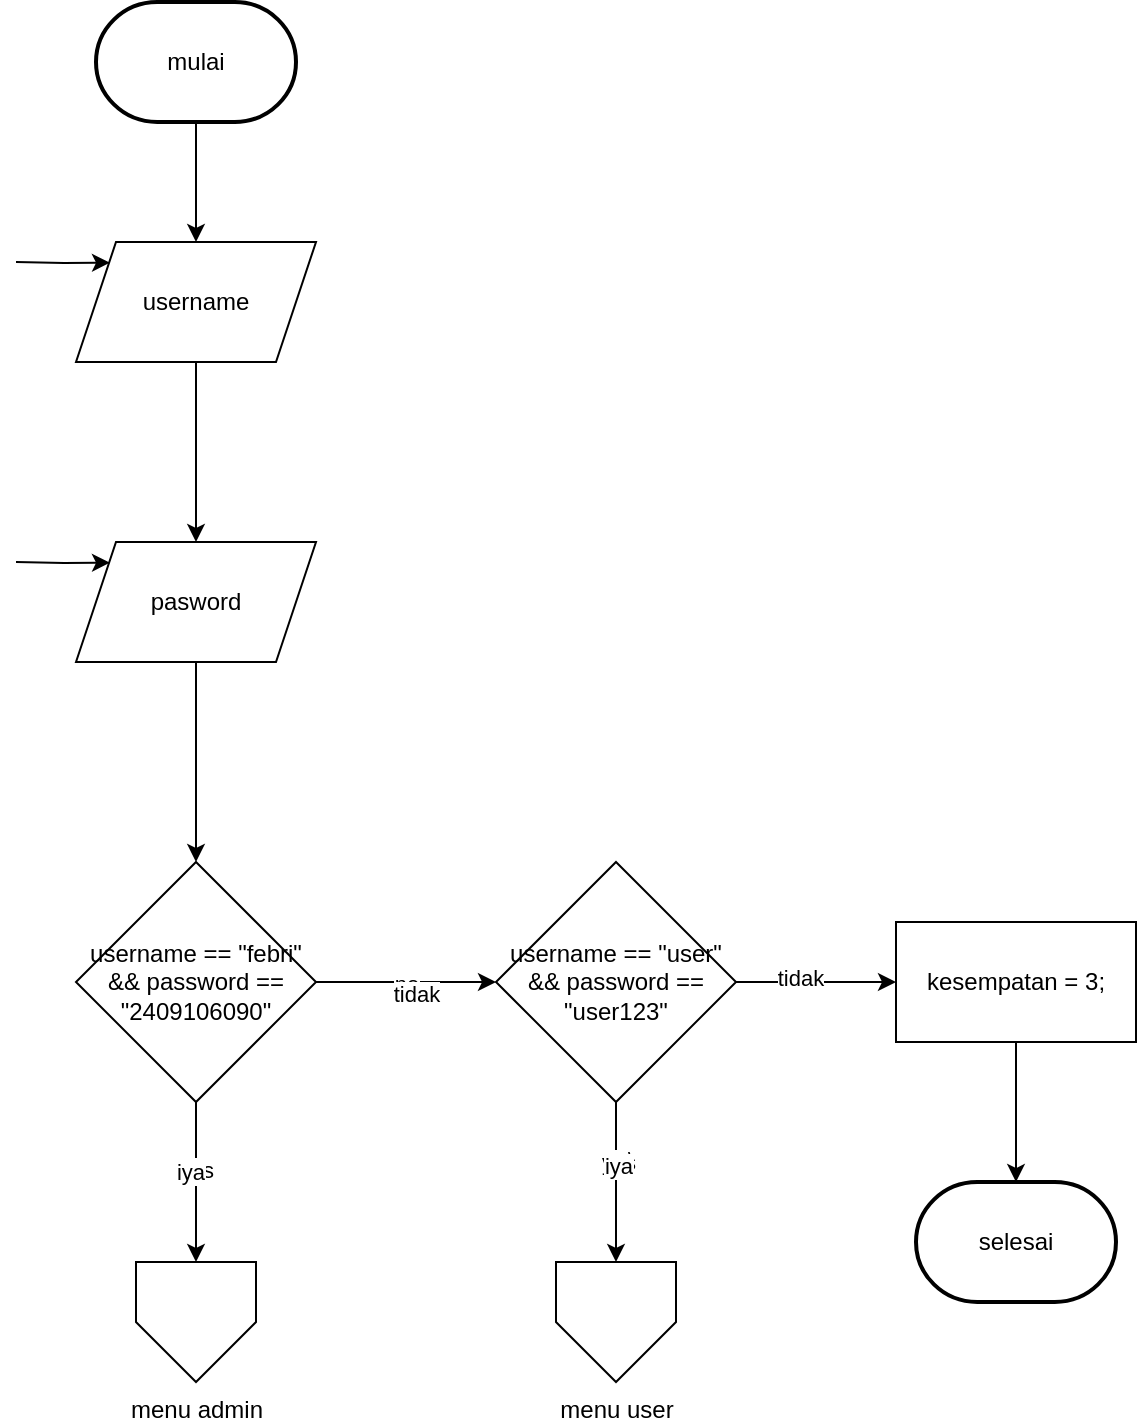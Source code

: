 <mxfile version="26.1.1" pages="3">
  <diagram name="menu" id="ZyBIyQdswJQ9UE6iSOdF">
    <mxGraphModel dx="1222" dy="678" grid="1" gridSize="10" guides="1" tooltips="1" connect="1" arrows="1" fold="1" page="1" pageScale="1" pageWidth="2000" pageHeight="2000" math="0" shadow="0">
      <root>
        <mxCell id="0" />
        <mxCell id="1" parent="0" />
        <mxCell id="XM0atkz2h3PpJyydnJVA-1" style="edgeStyle=orthogonalEdgeStyle;rounded=0;orthogonalLoop=1;jettySize=auto;html=1;exitX=0.5;exitY=1;exitDx=0;exitDy=0;exitPerimeter=0;entryX=0.5;entryY=0;entryDx=0;entryDy=0;" edge="1" parent="1" source="XM0atkz2h3PpJyydnJVA-2" target="XM0atkz2h3PpJyydnJVA-4">
          <mxGeometry relative="1" as="geometry" />
        </mxCell>
        <mxCell id="XM0atkz2h3PpJyydnJVA-2" value="mulai" style="strokeWidth=2;html=1;shape=mxgraph.flowchart.terminator;whiteSpace=wrap;" vertex="1" parent="1">
          <mxGeometry x="570" y="160" width="100" height="60" as="geometry" />
        </mxCell>
        <mxCell id="XM0atkz2h3PpJyydnJVA-3" style="edgeStyle=orthogonalEdgeStyle;rounded=0;orthogonalLoop=1;jettySize=auto;html=1;exitX=0.5;exitY=1;exitDx=0;exitDy=0;entryX=0.5;entryY=0;entryDx=0;entryDy=0;" edge="1" parent="1" source="XM0atkz2h3PpJyydnJVA-4" target="XM0atkz2h3PpJyydnJVA-6">
          <mxGeometry relative="1" as="geometry" />
        </mxCell>
        <mxCell id="XM0atkz2h3PpJyydnJVA-4" value="&lt;div&gt;username&lt;/div&gt;" style="shape=parallelogram;perimeter=parallelogramPerimeter;whiteSpace=wrap;html=1;fixedSize=1;" vertex="1" parent="1">
          <mxGeometry x="560" y="280" width="120" height="60" as="geometry" />
        </mxCell>
        <mxCell id="XM0atkz2h3PpJyydnJVA-5" style="edgeStyle=orthogonalEdgeStyle;rounded=0;orthogonalLoop=1;jettySize=auto;html=1;exitX=0.5;exitY=1;exitDx=0;exitDy=0;entryX=0.5;entryY=0;entryDx=0;entryDy=0;" edge="1" parent="1" source="XM0atkz2h3PpJyydnJVA-6" target="XM0atkz2h3PpJyydnJVA-13">
          <mxGeometry relative="1" as="geometry" />
        </mxCell>
        <mxCell id="XM0atkz2h3PpJyydnJVA-6" value="pasword" style="shape=parallelogram;perimeter=parallelogramPerimeter;whiteSpace=wrap;html=1;fixedSize=1;" vertex="1" parent="1">
          <mxGeometry x="560" y="430" width="120" height="60" as="geometry" />
        </mxCell>
        <mxCell id="XM0atkz2h3PpJyydnJVA-7" style="edgeStyle=orthogonalEdgeStyle;rounded=0;orthogonalLoop=1;jettySize=auto;html=1;exitX=0.5;exitY=1;exitDx=0;exitDy=0;entryX=0.5;entryY=0;entryDx=0;entryDy=0;" edge="1" parent="1" source="XM0atkz2h3PpJyydnJVA-13" target="XM0atkz2h3PpJyydnJVA-14">
          <mxGeometry relative="1" as="geometry" />
        </mxCell>
        <mxCell id="XM0atkz2h3PpJyydnJVA-8" value="yes" style="edgeLabel;html=1;align=center;verticalAlign=middle;resizable=0;points=[];" vertex="1" connectable="0" parent="XM0atkz2h3PpJyydnJVA-7">
          <mxGeometry x="-0.157" relative="1" as="geometry">
            <mxPoint as="offset" />
          </mxGeometry>
        </mxCell>
        <mxCell id="XM0atkz2h3PpJyydnJVA-9" value="iya" style="edgeLabel;html=1;align=center;verticalAlign=middle;resizable=0;points=[];" vertex="1" connectable="0" parent="XM0atkz2h3PpJyydnJVA-7">
          <mxGeometry x="-0.125" y="-3" relative="1" as="geometry">
            <mxPoint as="offset" />
          </mxGeometry>
        </mxCell>
        <mxCell id="XM0atkz2h3PpJyydnJVA-10" style="edgeStyle=orthogonalEdgeStyle;rounded=0;orthogonalLoop=1;jettySize=auto;html=1;exitX=1;exitY=0.5;exitDx=0;exitDy=0;entryX=0;entryY=0.5;entryDx=0;entryDy=0;" edge="1" parent="1" source="XM0atkz2h3PpJyydnJVA-13" target="XM0atkz2h3PpJyydnJVA-22">
          <mxGeometry relative="1" as="geometry" />
        </mxCell>
        <mxCell id="XM0atkz2h3PpJyydnJVA-11" value="&lt;div&gt;no&lt;/div&gt;" style="edgeLabel;html=1;align=center;verticalAlign=middle;resizable=0;points=[];" vertex="1" connectable="0" parent="XM0atkz2h3PpJyydnJVA-10">
          <mxGeometry x="-0.009" y="-1" relative="1" as="geometry">
            <mxPoint as="offset" />
          </mxGeometry>
        </mxCell>
        <mxCell id="XM0atkz2h3PpJyydnJVA-12" value="tidak" style="edgeLabel;html=1;align=center;verticalAlign=middle;resizable=0;points=[];" vertex="1" connectable="0" parent="XM0atkz2h3PpJyydnJVA-10">
          <mxGeometry x="0.111" y="-6" relative="1" as="geometry">
            <mxPoint as="offset" />
          </mxGeometry>
        </mxCell>
        <mxCell id="XM0atkz2h3PpJyydnJVA-13" value="username == &quot;febri&quot; &amp;amp;&amp;amp; password == &quot;2409106090&quot;" style="rhombus;whiteSpace=wrap;html=1;" vertex="1" parent="1">
          <mxGeometry x="560" y="590" width="120" height="120" as="geometry" />
        </mxCell>
        <mxCell id="XM0atkz2h3PpJyydnJVA-14" value="menu admin" style="verticalLabelPosition=bottom;verticalAlign=top;html=1;shape=offPageConnector;rounded=0;size=0.5;" vertex="1" parent="1">
          <mxGeometry x="590" y="790" width="60" height="60" as="geometry" />
        </mxCell>
        <mxCell id="XM0atkz2h3PpJyydnJVA-15" style="edgeStyle=orthogonalEdgeStyle;rounded=0;orthogonalLoop=1;jettySize=auto;html=1;exitX=1;exitY=0.5;exitDx=0;exitDy=0;entryX=0;entryY=0.5;entryDx=0;entryDy=0;" edge="1" parent="1" source="XM0atkz2h3PpJyydnJVA-22" target="XM0atkz2h3PpJyydnJVA-24">
          <mxGeometry relative="1" as="geometry" />
        </mxCell>
        <mxCell id="XM0atkz2h3PpJyydnJVA-16" value="no" style="edgeLabel;html=1;align=center;verticalAlign=middle;resizable=0;points=[];" vertex="1" connectable="0" parent="XM0atkz2h3PpJyydnJVA-15">
          <mxGeometry x="-0.204" y="1" relative="1" as="geometry">
            <mxPoint as="offset" />
          </mxGeometry>
        </mxCell>
        <mxCell id="XM0atkz2h3PpJyydnJVA-17" value="tidak" style="edgeLabel;html=1;align=center;verticalAlign=middle;resizable=0;points=[];" vertex="1" connectable="0" parent="XM0atkz2h3PpJyydnJVA-15">
          <mxGeometry x="-0.2" y="2" relative="1" as="geometry">
            <mxPoint as="offset" />
          </mxGeometry>
        </mxCell>
        <mxCell id="XM0atkz2h3PpJyydnJVA-18" style="edgeStyle=orthogonalEdgeStyle;rounded=0;orthogonalLoop=1;jettySize=auto;html=1;exitX=0.5;exitY=1;exitDx=0;exitDy=0;entryX=0.5;entryY=0;entryDx=0;entryDy=0;" edge="1" parent="1" source="XM0atkz2h3PpJyydnJVA-22" target="XM0atkz2h3PpJyydnJVA-23">
          <mxGeometry relative="1" as="geometry" />
        </mxCell>
        <mxCell id="XM0atkz2h3PpJyydnJVA-19" value="yes" style="edgeLabel;html=1;align=center;verticalAlign=middle;resizable=0;points=[];" vertex="1" connectable="0" parent="XM0atkz2h3PpJyydnJVA-18">
          <mxGeometry x="-0.26" y="1" relative="1" as="geometry">
            <mxPoint as="offset" />
          </mxGeometry>
        </mxCell>
        <mxCell id="XM0atkz2h3PpJyydnJVA-20" value="\" style="edgeLabel;html=1;align=center;verticalAlign=middle;resizable=0;points=[];" vertex="1" connectable="0" parent="XM0atkz2h3PpJyydnJVA-18">
          <mxGeometry x="-0.275" y="7" relative="1" as="geometry">
            <mxPoint as="offset" />
          </mxGeometry>
        </mxCell>
        <mxCell id="XM0atkz2h3PpJyydnJVA-21" value="iya" style="edgeLabel;html=1;align=center;verticalAlign=middle;resizable=0;points=[];" vertex="1" connectable="0" parent="XM0atkz2h3PpJyydnJVA-18">
          <mxGeometry x="-0.2" y="1" relative="1" as="geometry">
            <mxPoint as="offset" />
          </mxGeometry>
        </mxCell>
        <mxCell id="XM0atkz2h3PpJyydnJVA-22" value="username == &quot;user&quot; &amp;amp;&amp;amp; password == &quot;user123&quot;" style="rhombus;whiteSpace=wrap;html=1;" vertex="1" parent="1">
          <mxGeometry x="770" y="590" width="120" height="120" as="geometry" />
        </mxCell>
        <mxCell id="XM0atkz2h3PpJyydnJVA-23" value="&lt;div&gt;menu user&lt;/div&gt;" style="verticalLabelPosition=bottom;verticalAlign=top;html=1;shape=offPageConnector;rounded=0;size=0.5;" vertex="1" parent="1">
          <mxGeometry x="800" y="790" width="60" height="60" as="geometry" />
        </mxCell>
        <mxCell id="XM0atkz2h3PpJyydnJVA-24" value="kesempatan = 3;" style="rounded=0;whiteSpace=wrap;html=1;" vertex="1" parent="1">
          <mxGeometry x="970" y="620" width="120" height="60" as="geometry" />
        </mxCell>
        <mxCell id="XM0atkz2h3PpJyydnJVA-25" value="selesai" style="strokeWidth=2;html=1;shape=mxgraph.flowchart.terminator;whiteSpace=wrap;" vertex="1" parent="1">
          <mxGeometry x="980" y="750" width="100" height="60" as="geometry" />
        </mxCell>
        <mxCell id="XM0atkz2h3PpJyydnJVA-26" style="edgeStyle=orthogonalEdgeStyle;rounded=0;orthogonalLoop=1;jettySize=auto;html=1;exitX=0.5;exitY=1;exitDx=0;exitDy=0;entryX=0.5;entryY=0;entryDx=0;entryDy=0;entryPerimeter=0;" edge="1" parent="1" source="XM0atkz2h3PpJyydnJVA-24" target="XM0atkz2h3PpJyydnJVA-25">
          <mxGeometry relative="1" as="geometry" />
        </mxCell>
        <mxCell id="XM0atkz2h3PpJyydnJVA-27" style="edgeStyle=orthogonalEdgeStyle;rounded=0;orthogonalLoop=1;jettySize=auto;html=1;exitX=1;exitY=1;exitDx=0;exitDy=0;" edge="1" parent="1">
          <mxGeometry relative="1" as="geometry">
            <mxPoint x="577" y="290.333" as="targetPoint" />
            <mxPoint x="530" y="290" as="sourcePoint" />
          </mxGeometry>
        </mxCell>
        <mxCell id="XM0atkz2h3PpJyydnJVA-28" style="edgeStyle=orthogonalEdgeStyle;rounded=0;orthogonalLoop=1;jettySize=auto;html=1;exitX=1;exitY=1;exitDx=0;exitDy=0;" edge="1" parent="1">
          <mxGeometry relative="1" as="geometry">
            <mxPoint x="577" y="440.333" as="targetPoint" />
            <mxPoint x="530" y="440" as="sourcePoint" />
          </mxGeometry>
        </mxCell>
      </root>
    </mxGraphModel>
  </diagram>
  <diagram name="menu admin" id="njuYpuYyb_S5RN0LRJPW">
    <mxGraphModel dx="1162" dy="585" grid="1" gridSize="10" guides="1" tooltips="1" connect="1" arrows="1" fold="1" page="1" pageScale="1" pageWidth="2000" pageHeight="2000" math="0" shadow="0">
      <root>
        <mxCell id="0" />
        <mxCell id="1" parent="0" />
        <mxCell id="jSvemdFxpWDOIP65cunC-1" style="edgeStyle=orthogonalEdgeStyle;rounded=0;orthogonalLoop=1;jettySize=auto;html=1;exitX=0.5;exitY=1;exitDx=0;exitDy=0;exitPerimeter=0;" edge="1" parent="1" source="1uF3l6yk4YEhTciIBFw0-1" target="1uF3l6yk4YEhTciIBFw0-2">
          <mxGeometry relative="1" as="geometry" />
        </mxCell>
        <mxCell id="1uF3l6yk4YEhTciIBFw0-1" value="mulai" style="strokeWidth=2;html=1;shape=mxgraph.flowchart.terminator;whiteSpace=wrap;" parent="1" vertex="1">
          <mxGeometry x="530" y="100" width="100" height="60" as="geometry" />
        </mxCell>
        <mxCell id="j_n6L-VyX9B6gS_xzooL-14" style="edgeStyle=orthogonalEdgeStyle;rounded=0;orthogonalLoop=1;jettySize=auto;html=1;exitX=0.5;exitY=1;exitDx=0;exitDy=0;" parent="1" source="1uF3l6yk4YEhTciIBFw0-2" target="1uF3l6yk4YEhTciIBFw0-5" edge="1">
          <mxGeometry relative="1" as="geometry" />
        </mxCell>
        <mxCell id="1uF3l6yk4YEhTciIBFw0-2" value="&lt;div&gt;&amp;nbsp;Menu Admin&amp;nbsp;&lt;/div&gt;&lt;div&gt;1. Tambah Robux&lt;/div&gt;&lt;div&gt;2. Tampilkan Robux&lt;/div&gt;&lt;div&gt;3. Edit Robux&lt;/div&gt;&lt;div&gt;4. Hapus Robux&lt;/div&gt;&lt;div&gt;5. Logout&lt;/div&gt;&lt;div&gt;6. Keluar dari Program&lt;/div&gt;" style="shape=parallelogram;perimeter=parallelogramPerimeter;whiteSpace=wrap;html=1;fixedSize=1;" parent="1" vertex="1">
          <mxGeometry x="500" y="240" width="160" height="100" as="geometry" />
        </mxCell>
        <mxCell id="j_n6L-VyX9B6gS_xzooL-16" style="edgeStyle=orthogonalEdgeStyle;rounded=0;orthogonalLoop=1;jettySize=auto;html=1;exitX=1;exitY=0.5;exitDx=0;exitDy=0;entryX=0;entryY=0.5;entryDx=0;entryDy=0;" parent="1" source="1uF3l6yk4YEhTciIBFw0-4" target="1uF3l6yk4YEhTciIBFw0-6" edge="1">
          <mxGeometry relative="1" as="geometry" />
        </mxCell>
        <mxCell id="1uF3l6yk4YEhTciIBFw0-4" value="masukkan item&lt;br&gt;robux" style="shape=parallelogram;perimeter=parallelogramPerimeter;whiteSpace=wrap;html=1;fixedSize=1;" parent="1" vertex="1">
          <mxGeometry x="710" y="420" width="120" height="60" as="geometry" />
        </mxCell>
        <mxCell id="j_n6L-VyX9B6gS_xzooL-13" style="edgeStyle=orthogonalEdgeStyle;rounded=0;orthogonalLoop=1;jettySize=auto;html=1;exitX=0.5;exitY=1;exitDx=0;exitDy=0;entryX=0.5;entryY=0;entryDx=0;entryDy=0;" parent="1" source="1uF3l6yk4YEhTciIBFw0-5" target="1uF3l6yk4YEhTciIBFw0-8" edge="1">
          <mxGeometry relative="1" as="geometry" />
        </mxCell>
        <mxCell id="vEPqdSj50WjY-LM4iuJB-2" value="tidak" style="edgeLabel;html=1;align=center;verticalAlign=middle;resizable=0;points=[];" vertex="1" connectable="0" parent="j_n6L-VyX9B6gS_xzooL-13">
          <mxGeometry x="-0.129" y="1" relative="1" as="geometry">
            <mxPoint as="offset" />
          </mxGeometry>
        </mxCell>
        <mxCell id="j_n6L-VyX9B6gS_xzooL-15" style="edgeStyle=orthogonalEdgeStyle;rounded=0;orthogonalLoop=1;jettySize=auto;html=1;exitX=1;exitY=0.5;exitDx=0;exitDy=0;" parent="1" source="1uF3l6yk4YEhTciIBFw0-5" target="1uF3l6yk4YEhTciIBFw0-4" edge="1">
          <mxGeometry relative="1" as="geometry" />
        </mxCell>
        <mxCell id="vEPqdSj50WjY-LM4iuJB-1" value="iya" style="edgeLabel;html=1;align=center;verticalAlign=middle;resizable=0;points=[];" vertex="1" connectable="0" parent="j_n6L-VyX9B6gS_xzooL-15">
          <mxGeometry x="-0.21" y="2" relative="1" as="geometry">
            <mxPoint as="offset" />
          </mxGeometry>
        </mxCell>
        <mxCell id="1uF3l6yk4YEhTciIBFw0-5" value="1" style="rhombus;whiteSpace=wrap;html=1;" parent="1" vertex="1">
          <mxGeometry x="540" y="410" width="80" height="80" as="geometry" />
        </mxCell>
        <mxCell id="j_n6L-VyX9B6gS_xzooL-17" style="edgeStyle=orthogonalEdgeStyle;rounded=0;orthogonalLoop=1;jettySize=auto;html=1;exitX=1;exitY=0.5;exitDx=0;exitDy=0;entryX=0;entryY=0.5;entryDx=0;entryDy=0;" parent="1" source="1uF3l6yk4YEhTciIBFw0-6" target="1uF3l6yk4YEhTciIBFw0-7" edge="1">
          <mxGeometry relative="1" as="geometry" />
        </mxCell>
        <mxCell id="1uF3l6yk4YEhTciIBFw0-6" value="masukkan harga" style="shape=parallelogram;perimeter=parallelogramPerimeter;whiteSpace=wrap;html=1;fixedSize=1;" parent="1" vertex="1">
          <mxGeometry x="900" y="420" width="120" height="60" as="geometry" />
        </mxCell>
        <mxCell id="1uF3l6yk4YEhTciIBFw0-12" style="edgeStyle=orthogonalEdgeStyle;rounded=0;orthogonalLoop=1;jettySize=auto;html=1;exitX=1;exitY=1;exitDx=0;exitDy=0;" parent="1" source="1uF3l6yk4YEhTciIBFw0-7" edge="1">
          <mxGeometry relative="1" as="geometry">
            <mxPoint x="1250" y="471.286" as="targetPoint" />
          </mxGeometry>
        </mxCell>
        <mxCell id="1uF3l6yk4YEhTciIBFw0-7" value="Item robux berhasil ditambahkan!" style="shape=parallelogram;perimeter=parallelogramPerimeter;whiteSpace=wrap;html=1;fixedSize=1;" parent="1" vertex="1">
          <mxGeometry x="1100" y="420" width="120" height="60" as="geometry" />
        </mxCell>
        <mxCell id="j_n6L-VyX9B6gS_xzooL-21" style="edgeStyle=orthogonalEdgeStyle;rounded=0;orthogonalLoop=1;jettySize=auto;html=1;exitX=1;exitY=0.5;exitDx=0;exitDy=0;entryX=0;entryY=0.5;entryDx=0;entryDy=0;" parent="1" source="1uF3l6yk4YEhTciIBFw0-8" target="1uF3l6yk4YEhTciIBFw0-9" edge="1">
          <mxGeometry relative="1" as="geometry" />
        </mxCell>
        <mxCell id="vEPqdSj50WjY-LM4iuJB-3" value="iya" style="edgeLabel;html=1;align=center;verticalAlign=middle;resizable=0;points=[];" vertex="1" connectable="0" parent="j_n6L-VyX9B6gS_xzooL-21">
          <mxGeometry x="-0.292" y="1" relative="1" as="geometry">
            <mxPoint as="offset" />
          </mxGeometry>
        </mxCell>
        <mxCell id="PL7O7n69kIrVxol_XLNx-8" style="edgeStyle=orthogonalEdgeStyle;rounded=0;orthogonalLoop=1;jettySize=auto;html=1;exitX=0.5;exitY=1;exitDx=0;exitDy=0;entryX=0.5;entryY=0;entryDx=0;entryDy=0;" edge="1" parent="1" source="1uF3l6yk4YEhTciIBFw0-8" target="PL7O7n69kIrVxol_XLNx-1">
          <mxGeometry relative="1" as="geometry" />
        </mxCell>
        <mxCell id="1uF3l6yk4YEhTciIBFw0-8" value="2" style="rhombus;whiteSpace=wrap;html=1;" parent="1" vertex="1">
          <mxGeometry x="540" y="560" width="80" height="80" as="geometry" />
        </mxCell>
        <mxCell id="1uF3l6yk4YEhTciIBFw0-15" style="edgeStyle=orthogonalEdgeStyle;rounded=0;orthogonalLoop=1;jettySize=auto;html=1;exitX=1;exitY=1;exitDx=0;exitDy=0;" parent="1" source="1uF3l6yk4YEhTciIBFw0-9" edge="1">
          <mxGeometry relative="1" as="geometry">
            <mxPoint x="850" y="621.571" as="targetPoint" />
          </mxGeometry>
        </mxCell>
        <mxCell id="j_n6L-VyX9B6gS_xzooL-22" style="edgeStyle=orthogonalEdgeStyle;rounded=0;orthogonalLoop=1;jettySize=auto;html=1;exitX=1;exitY=0.5;exitDx=0;exitDy=0;" parent="1" source="1uF3l6yk4YEhTciIBFw0-9" edge="1">
          <mxGeometry relative="1" as="geometry">
            <mxPoint x="1340" y="450" as="targetPoint" />
          </mxGeometry>
        </mxCell>
        <mxCell id="1uF3l6yk4YEhTciIBFw0-9" value="daftar robux" style="shape=parallelogram;perimeter=parallelogramPerimeter;whiteSpace=wrap;html=1;fixedSize=1;" parent="1" vertex="1">
          <mxGeometry x="700" y="570" width="120" height="60" as="geometry" />
        </mxCell>
        <mxCell id="j_n6L-VyX9B6gS_xzooL-11" style="edgeStyle=orthogonalEdgeStyle;rounded=0;orthogonalLoop=1;jettySize=auto;html=1;exitX=0.5;exitY=1;exitDx=0;exitDy=0;entryX=0.5;entryY=0;entryDx=0;entryDy=0;" parent="1" source="1uF3l6yk4YEhTciIBFw0-16" target="1uF3l6yk4YEhTciIBFw0-20" edge="1">
          <mxGeometry relative="1" as="geometry" />
        </mxCell>
        <mxCell id="vEPqdSj50WjY-LM4iuJB-6" value="tidak" style="edgeLabel;html=1;align=center;verticalAlign=middle;resizable=0;points=[];" vertex="1" connectable="0" parent="j_n6L-VyX9B6gS_xzooL-11">
          <mxGeometry x="-0.27" y="2" relative="1" as="geometry">
            <mxPoint as="offset" />
          </mxGeometry>
        </mxCell>
        <mxCell id="j_n6L-VyX9B6gS_xzooL-23" style="edgeStyle=orthogonalEdgeStyle;rounded=0;orthogonalLoop=1;jettySize=auto;html=1;exitX=1;exitY=0.5;exitDx=0;exitDy=0;" parent="1" source="1uF3l6yk4YEhTciIBFw0-16" target="1uF3l6yk4YEhTciIBFw0-17" edge="1">
          <mxGeometry relative="1" as="geometry" />
        </mxCell>
        <mxCell id="vEPqdSj50WjY-LM4iuJB-5" value="iya" style="edgeLabel;html=1;align=center;verticalAlign=middle;resizable=0;points=[];" vertex="1" connectable="0" parent="j_n6L-VyX9B6gS_xzooL-23">
          <mxGeometry x="-0.037" relative="1" as="geometry">
            <mxPoint as="offset" />
          </mxGeometry>
        </mxCell>
        <mxCell id="1uF3l6yk4YEhTciIBFw0-16" value="4" style="rhombus;whiteSpace=wrap;html=1;" parent="1" vertex="1">
          <mxGeometry x="540" y="870" width="80" height="80" as="geometry" />
        </mxCell>
        <mxCell id="j_n6L-VyX9B6gS_xzooL-24" style="edgeStyle=orthogonalEdgeStyle;rounded=0;orthogonalLoop=1;jettySize=auto;html=1;exitX=1;exitY=0.5;exitDx=0;exitDy=0;" parent="1" source="1uF3l6yk4YEhTciIBFw0-17" target="1uF3l6yk4YEhTciIBFw0-18" edge="1">
          <mxGeometry relative="1" as="geometry" />
        </mxCell>
        <mxCell id="1uF3l6yk4YEhTciIBFw0-17" value="masukkan nomor&lt;br&gt;item yang ingin&lt;br&gt;dihapus" style="shape=parallelogram;perimeter=parallelogramPerimeter;whiteSpace=wrap;html=1;fixedSize=1;" parent="1" vertex="1">
          <mxGeometry x="690" y="880" width="120" height="60" as="geometry" />
        </mxCell>
        <mxCell id="1uF3l6yk4YEhTciIBFw0-19" style="edgeStyle=orthogonalEdgeStyle;rounded=0;orthogonalLoop=1;jettySize=auto;html=1;exitX=1;exitY=1;exitDx=0;exitDy=0;" parent="1" source="1uF3l6yk4YEhTciIBFw0-18" edge="1">
          <mxGeometry relative="1" as="geometry">
            <mxPoint x="1020" y="931.31" as="targetPoint" />
          </mxGeometry>
        </mxCell>
        <mxCell id="j_n6L-VyX9B6gS_xzooL-25" style="edgeStyle=orthogonalEdgeStyle;rounded=0;orthogonalLoop=1;jettySize=auto;html=1;exitX=1;exitY=0.5;exitDx=0;exitDy=0;" parent="1" source="1uF3l6yk4YEhTciIBFw0-18" edge="1">
          <mxGeometry relative="1" as="geometry">
            <mxPoint x="1340" y="600" as="targetPoint" />
          </mxGeometry>
        </mxCell>
        <mxCell id="1uF3l6yk4YEhTciIBFw0-18" value="Item robux berhasil dihapus!" style="shape=parallelogram;perimeter=parallelogramPerimeter;whiteSpace=wrap;html=1;fixedSize=1;" parent="1" vertex="1">
          <mxGeometry x="880" y="880" width="120" height="60" as="geometry" />
        </mxCell>
        <mxCell id="j_n6L-VyX9B6gS_xzooL-8" style="edgeStyle=orthogonalEdgeStyle;rounded=0;orthogonalLoop=1;jettySize=auto;html=1;exitX=1;exitY=0.5;exitDx=0;exitDy=0;" parent="1" source="1uF3l6yk4YEhTciIBFw0-20" target="j_n6L-VyX9B6gS_xzooL-1" edge="1">
          <mxGeometry relative="1" as="geometry" />
        </mxCell>
        <mxCell id="vEPqdSj50WjY-LM4iuJB-7" value="iya" style="edgeLabel;html=1;align=center;verticalAlign=middle;resizable=0;points=[];" vertex="1" connectable="0" parent="j_n6L-VyX9B6gS_xzooL-8">
          <mxGeometry x="-0.013" y="2" relative="1" as="geometry">
            <mxPoint as="offset" />
          </mxGeometry>
        </mxCell>
        <mxCell id="j_n6L-VyX9B6gS_xzooL-10" style="edgeStyle=orthogonalEdgeStyle;rounded=0;orthogonalLoop=1;jettySize=auto;html=1;exitX=0.5;exitY=1;exitDx=0;exitDy=0;entryX=0.5;entryY=0;entryDx=0;entryDy=0;" parent="1" source="1uF3l6yk4YEhTciIBFw0-20" target="j_n6L-VyX9B6gS_xzooL-2" edge="1">
          <mxGeometry relative="1" as="geometry" />
        </mxCell>
        <mxCell id="vEPqdSj50WjY-LM4iuJB-8" value="tidak" style="edgeLabel;html=1;align=center;verticalAlign=middle;resizable=0;points=[];" vertex="1" connectable="0" parent="j_n6L-VyX9B6gS_xzooL-10">
          <mxGeometry x="-0.543" y="3" relative="1" as="geometry">
            <mxPoint as="offset" />
          </mxGeometry>
        </mxCell>
        <mxCell id="1uF3l6yk4YEhTciIBFw0-20" value="5" style="rhombus;whiteSpace=wrap;html=1;" parent="1" vertex="1">
          <mxGeometry x="540" y="1010" width="80" height="80" as="geometry" />
        </mxCell>
        <mxCell id="1uF3l6yk4YEhTciIBFw0-21" value="selesai" style="strokeWidth=2;html=1;shape=mxgraph.flowchart.terminator;whiteSpace=wrap;" parent="1" vertex="1">
          <mxGeometry x="530" y="1510" width="100" height="60" as="geometry" />
        </mxCell>
        <mxCell id="j_n6L-VyX9B6gS_xzooL-1" value="&lt;div&gt;menu&lt;/div&gt;" style="verticalLabelPosition=bottom;verticalAlign=top;html=1;shape=offPageConnector;rounded=0;size=0.5;" parent="1" vertex="1">
          <mxGeometry x="700" y="1020" width="60" height="60" as="geometry" />
        </mxCell>
        <mxCell id="jSvemdFxpWDOIP65cunC-3" style="edgeStyle=orthogonalEdgeStyle;rounded=0;orthogonalLoop=1;jettySize=auto;html=1;exitX=1;exitY=0.5;exitDx=0;exitDy=0;entryX=0;entryY=0.5;entryDx=0;entryDy=0;" edge="1" parent="1" source="j_n6L-VyX9B6gS_xzooL-2" target="jSvemdFxpWDOIP65cunC-2">
          <mxGeometry relative="1" as="geometry" />
        </mxCell>
        <mxCell id="vEPqdSj50WjY-LM4iuJB-9" value="tidak" style="edgeLabel;html=1;align=center;verticalAlign=middle;resizable=0;points=[];" vertex="1" connectable="0" parent="jSvemdFxpWDOIP65cunC-3">
          <mxGeometry x="-0.085" y="2" relative="1" as="geometry">
            <mxPoint as="offset" />
          </mxGeometry>
        </mxCell>
        <mxCell id="j_n6L-VyX9B6gS_xzooL-2" value="6" style="rhombus;whiteSpace=wrap;html=1;" parent="1" vertex="1">
          <mxGeometry x="540" y="1260" width="80" height="80" as="geometry" />
        </mxCell>
        <mxCell id="j_n6L-VyX9B6gS_xzooL-7" style="edgeStyle=orthogonalEdgeStyle;rounded=0;orthogonalLoop=1;jettySize=auto;html=1;exitX=1;exitY=1;exitDx=0;exitDy=0;" parent="1" edge="1">
          <mxGeometry relative="1" as="geometry">
            <mxPoint x="659.94" y="1439.996" as="targetPoint" />
            <mxPoint x="622.797" y="1440.139" as="sourcePoint" />
          </mxGeometry>
        </mxCell>
        <mxCell id="j_n6L-VyX9B6gS_xzooL-6" style="edgeStyle=orthogonalEdgeStyle;rounded=0;orthogonalLoop=1;jettySize=auto;html=1;exitX=0.5;exitY=1;exitDx=0;exitDy=0;entryX=0.5;entryY=0;entryDx=0;entryDy=0;entryPerimeter=0;" parent="1" source="j_n6L-VyX9B6gS_xzooL-4" target="1uF3l6yk4YEhTciIBFw0-21" edge="1">
          <mxGeometry relative="1" as="geometry">
            <mxPoint x="580" y="1340" as="sourcePoint" />
          </mxGeometry>
        </mxCell>
        <mxCell id="j_n6L-VyX9B6gS_xzooL-20" style="edgeStyle=orthogonalEdgeStyle;rounded=0;orthogonalLoop=1;jettySize=auto;html=1;exitX=1;exitY=0.5;exitDx=0;exitDy=0;entryX=1.004;entryY=0.12;entryDx=0;entryDy=0;entryPerimeter=0;" parent="1" source="1uF3l6yk4YEhTciIBFw0-7" target="1uF3l6yk4YEhTciIBFw0-2" edge="1">
          <mxGeometry relative="1" as="geometry">
            <Array as="points">
              <mxPoint x="1340" y="450" />
              <mxPoint x="1340" y="252" />
            </Array>
          </mxGeometry>
        </mxCell>
        <mxCell id="jSvemdFxpWDOIP65cunC-6" style="edgeStyle=orthogonalEdgeStyle;rounded=0;orthogonalLoop=1;jettySize=auto;html=1;exitX=1;exitY=0.5;exitDx=0;exitDy=0;" edge="1" parent="1" source="jSvemdFxpWDOIP65cunC-2">
          <mxGeometry relative="1" as="geometry">
            <mxPoint x="1340" y="760" as="targetPoint" />
            <Array as="points">
              <mxPoint x="1340" y="1300" />
            </Array>
          </mxGeometry>
        </mxCell>
        <mxCell id="PL7O7n69kIrVxol_XLNx-4" style="edgeStyle=orthogonalEdgeStyle;rounded=0;orthogonalLoop=1;jettySize=auto;html=1;exitX=1;exitY=1;exitDx=0;exitDy=0;" edge="1" parent="1" source="jSvemdFxpWDOIP65cunC-2">
          <mxGeometry relative="1" as="geometry">
            <mxPoint x="960" y="1321" as="targetPoint" />
          </mxGeometry>
        </mxCell>
        <mxCell id="jSvemdFxpWDOIP65cunC-2" value="Pilihan tidak valid!" style="shape=parallelogram;perimeter=parallelogramPerimeter;whiteSpace=wrap;html=1;fixedSize=1;" vertex="1" parent="1">
          <mxGeometry x="810" y="1270" width="120" height="60" as="geometry" />
        </mxCell>
        <mxCell id="mIjUzpbQhhgnYNNvOCx8-1" style="edgeStyle=orthogonalEdgeStyle;rounded=0;orthogonalLoop=1;jettySize=auto;html=1;exitX=1;exitY=1;exitDx=0;exitDy=0;" edge="1" parent="1">
          <mxGeometry relative="1" as="geometry">
            <mxPoint x="727" y="430.333" as="targetPoint" />
            <mxPoint x="680" y="430" as="sourcePoint" />
          </mxGeometry>
        </mxCell>
        <mxCell id="mIjUzpbQhhgnYNNvOCx8-2" style="edgeStyle=orthogonalEdgeStyle;rounded=0;orthogonalLoop=1;jettySize=auto;html=1;exitX=1;exitY=1;exitDx=0;exitDy=0;" edge="1" parent="1">
          <mxGeometry relative="1" as="geometry">
            <mxPoint x="917" y="430.333" as="targetPoint" />
            <mxPoint x="870" y="430" as="sourcePoint" />
          </mxGeometry>
        </mxCell>
        <mxCell id="mIjUzpbQhhgnYNNvOCx8-3" style="edgeStyle=orthogonalEdgeStyle;rounded=0;orthogonalLoop=1;jettySize=auto;html=1;exitX=1;exitY=1;exitDx=0;exitDy=0;" edge="1" parent="1">
          <mxGeometry relative="1" as="geometry">
            <mxPoint x="707" y="890.333" as="targetPoint" />
            <mxPoint x="660" y="890" as="sourcePoint" />
          </mxGeometry>
        </mxCell>
        <mxCell id="f6V1p3v9HBC4WXs6-smF-1" style="edgeStyle=orthogonalEdgeStyle;rounded=0;orthogonalLoop=1;jettySize=auto;html=1;exitX=1;exitY=1;exitDx=0;exitDy=0;" edge="1" parent="1">
          <mxGeometry relative="1" as="geometry">
            <mxPoint x="517" y="260.333" as="targetPoint" />
            <mxPoint x="470" y="260" as="sourcePoint" />
          </mxGeometry>
        </mxCell>
        <mxCell id="PL7O7n69kIrVxol_XLNx-9" style="edgeStyle=orthogonalEdgeStyle;rounded=0;orthogonalLoop=1;jettySize=auto;html=1;exitX=0.5;exitY=1;exitDx=0;exitDy=0;entryX=0.5;entryY=0;entryDx=0;entryDy=0;" edge="1" parent="1" source="PL7O7n69kIrVxol_XLNx-1" target="1uF3l6yk4YEhTciIBFw0-16">
          <mxGeometry relative="1" as="geometry" />
        </mxCell>
        <mxCell id="PL7O7n69kIrVxol_XLNx-13" style="edgeStyle=orthogonalEdgeStyle;rounded=0;orthogonalLoop=1;jettySize=auto;html=1;exitX=1;exitY=0.5;exitDx=0;exitDy=0;entryX=0;entryY=0.5;entryDx=0;entryDy=0;" edge="1" parent="1" source="PL7O7n69kIrVxol_XLNx-1" target="PL7O7n69kIrVxol_XLNx-10">
          <mxGeometry relative="1" as="geometry" />
        </mxCell>
        <mxCell id="PL7O7n69kIrVxol_XLNx-1" value="3" style="rhombus;whiteSpace=wrap;html=1;" vertex="1" parent="1">
          <mxGeometry x="540" y="710" width="80" height="80" as="geometry" />
        </mxCell>
        <mxCell id="PL7O7n69kIrVxol_XLNx-5" value="" style="edgeStyle=orthogonalEdgeStyle;rounded=0;orthogonalLoop=1;jettySize=auto;html=1;exitX=0.5;exitY=1;exitDx=0;exitDy=0;entryX=0.5;entryY=0;entryDx=0;entryDy=0;entryPerimeter=0;" edge="1" parent="1" target="j_n6L-VyX9B6gS_xzooL-4">
          <mxGeometry relative="1" as="geometry">
            <mxPoint x="580" y="1340" as="sourcePoint" />
            <mxPoint x="580" y="1460" as="targetPoint" />
          </mxGeometry>
        </mxCell>
        <mxCell id="PL7O7n69kIrVxol_XLNx-7" value="iya" style="edgeLabel;html=1;align=center;verticalAlign=middle;resizable=0;points=[];" vertex="1" connectable="0" parent="PL7O7n69kIrVxol_XLNx-5">
          <mxGeometry x="-0.297" y="1" relative="1" as="geometry">
            <mxPoint as="offset" />
          </mxGeometry>
        </mxCell>
        <mxCell id="j_n6L-VyX9B6gS_xzooL-4" value="&lt;div&gt;keluar dari program&lt;/div&gt;" style="shape=parallelogram;perimeter=parallelogramPerimeter;whiteSpace=wrap;html=1;fixedSize=1;" parent="1" vertex="1">
          <mxGeometry x="520" y="1390" width="120" height="60" as="geometry" />
        </mxCell>
        <mxCell id="PL7O7n69kIrVxol_XLNx-14" style="edgeStyle=orthogonalEdgeStyle;rounded=0;orthogonalLoop=1;jettySize=auto;html=1;exitX=1;exitY=0.75;exitDx=0;exitDy=0;entryX=0;entryY=0.75;entryDx=0;entryDy=0;" edge="1" parent="1" source="PL7O7n69kIrVxol_XLNx-10" target="PL7O7n69kIrVxol_XLNx-11">
          <mxGeometry relative="1" as="geometry" />
        </mxCell>
        <mxCell id="PL7O7n69kIrVxol_XLNx-10" value="Masukkan nomor item yang ingin diedit" style="shape=parallelogram;perimeter=parallelogramPerimeter;whiteSpace=wrap;html=1;fixedSize=1;" vertex="1" parent="1">
          <mxGeometry x="690" y="720" width="120" height="60" as="geometry" />
        </mxCell>
        <mxCell id="PL7O7n69kIrVxol_XLNx-11" value="Masukkan item baru" style="shape=parallelogram;perimeter=parallelogramPerimeter;whiteSpace=wrap;html=1;fixedSize=1;" vertex="1" parent="1">
          <mxGeometry x="890" y="720" width="120" height="60" as="geometry" />
        </mxCell>
        <mxCell id="PL7O7n69kIrVxol_XLNx-16" style="edgeStyle=orthogonalEdgeStyle;rounded=0;orthogonalLoop=1;jettySize=auto;html=1;exitX=1;exitY=0.75;exitDx=0;exitDy=0;" edge="1" parent="1" source="PL7O7n69kIrVxol_XLNx-12">
          <mxGeometry relative="1" as="geometry">
            <mxPoint x="1340" y="761.167" as="targetPoint" />
          </mxGeometry>
        </mxCell>
        <mxCell id="PL7O7n69kIrVxol_XLNx-12" value="Masukkan harga baru" style="shape=parallelogram;perimeter=parallelogramPerimeter;whiteSpace=wrap;html=1;fixedSize=1;" vertex="1" parent="1">
          <mxGeometry x="1120" y="720" width="120" height="60" as="geometry" />
        </mxCell>
        <mxCell id="PL7O7n69kIrVxol_XLNx-15" style="edgeStyle=orthogonalEdgeStyle;rounded=0;orthogonalLoop=1;jettySize=auto;html=1;exitX=1;exitY=1;exitDx=0;exitDy=0;entryX=0;entryY=0.867;entryDx=0;entryDy=0;entryPerimeter=0;" edge="1" parent="1" source="PL7O7n69kIrVxol_XLNx-11" target="PL7O7n69kIrVxol_XLNx-12">
          <mxGeometry relative="1" as="geometry" />
        </mxCell>
        <mxCell id="PL7O7n69kIrVxol_XLNx-17" style="edgeStyle=orthogonalEdgeStyle;rounded=0;orthogonalLoop=1;jettySize=auto;html=1;exitX=1;exitY=1;exitDx=0;exitDy=0;" edge="1" parent="1">
          <mxGeometry relative="1" as="geometry">
            <mxPoint x="707" y="730.333" as="targetPoint" />
            <mxPoint x="660" y="730" as="sourcePoint" />
          </mxGeometry>
        </mxCell>
        <mxCell id="PL7O7n69kIrVxol_XLNx-18" style="edgeStyle=orthogonalEdgeStyle;rounded=0;orthogonalLoop=1;jettySize=auto;html=1;exitX=1;exitY=1;exitDx=0;exitDy=0;" edge="1" parent="1">
          <mxGeometry relative="1" as="geometry">
            <mxPoint x="907" y="730.333" as="targetPoint" />
            <mxPoint x="860" y="730" as="sourcePoint" />
          </mxGeometry>
        </mxCell>
        <mxCell id="PL7O7n69kIrVxol_XLNx-19" style="edgeStyle=orthogonalEdgeStyle;rounded=0;orthogonalLoop=1;jettySize=auto;html=1;exitX=1;exitY=1;exitDx=0;exitDy=0;" edge="1" parent="1">
          <mxGeometry relative="1" as="geometry">
            <mxPoint x="1137" y="730.333" as="targetPoint" />
            <mxPoint x="1090" y="730" as="sourcePoint" />
          </mxGeometry>
        </mxCell>
      </root>
    </mxGraphModel>
  </diagram>
  <diagram name="menu user" id="AUcXm5tSvf2Xo2Ty_JTc">
    <mxGraphModel dx="1880" dy="1043" grid="1" gridSize="10" guides="1" tooltips="1" connect="1" arrows="1" fold="1" page="1" pageScale="1" pageWidth="2000" pageHeight="2000" math="0" shadow="0">
      <root>
        <mxCell id="0" />
        <mxCell id="1" parent="0" />
        <mxCell id="1_jnHE10OwbPATrjb4If-1" style="edgeStyle=orthogonalEdgeStyle;rounded=0;orthogonalLoop=1;jettySize=auto;html=1;exitX=0.5;exitY=1;exitDx=0;exitDy=0;exitPerimeter=0;" parent="1" source="LLT3hYu8le20LkYrBF-m-1" target="LLT3hYu8le20LkYrBF-m-3" edge="1">
          <mxGeometry relative="1" as="geometry" />
        </mxCell>
        <mxCell id="LLT3hYu8le20LkYrBF-m-1" value="mulai" style="strokeWidth=2;html=1;shape=mxgraph.flowchart.terminator;whiteSpace=wrap;" parent="1" vertex="1">
          <mxGeometry x="590" y="150" width="100" height="60" as="geometry" />
        </mxCell>
        <mxCell id="LLT3hYu8le20LkYrBF-m-21" style="edgeStyle=orthogonalEdgeStyle;rounded=0;orthogonalLoop=1;jettySize=auto;html=1;exitX=0.5;exitY=1;exitDx=0;exitDy=0;entryX=0.5;entryY=0;entryDx=0;entryDy=0;" parent="1" source="LLT3hYu8le20LkYrBF-m-3" target="LLT3hYu8le20LkYrBF-m-4" edge="1">
          <mxGeometry relative="1" as="geometry" />
        </mxCell>
        <mxCell id="LLT3hYu8le20LkYrBF-m-3" value="&amp;nbsp;Menu User &lt;br&gt;1. Lihat Robux&lt;br&gt;2. Beli Robux&lt;br&gt;3. Logout dan Keluar Program" style="shape=parallelogram;perimeter=parallelogramPerimeter;whiteSpace=wrap;html=1;fixedSize=1;" parent="1" vertex="1">
          <mxGeometry x="570" y="320" width="140" height="70" as="geometry" />
        </mxCell>
        <mxCell id="LLT3hYu8le20LkYrBF-m-20" style="edgeStyle=orthogonalEdgeStyle;rounded=0;orthogonalLoop=1;jettySize=auto;html=1;exitX=0.5;exitY=1;exitDx=0;exitDy=0;entryX=0.5;entryY=0;entryDx=0;entryDy=0;" parent="1" source="LLT3hYu8le20LkYrBF-m-4" target="LLT3hYu8le20LkYrBF-m-5" edge="1">
          <mxGeometry relative="1" as="geometry" />
        </mxCell>
        <mxCell id="9xjnIIp5zhQLHM-wxe3W-2" value="tidak" style="edgeLabel;html=1;align=center;verticalAlign=middle;resizable=0;points=[];" parent="LLT3hYu8le20LkYrBF-m-20" vertex="1" connectable="0">
          <mxGeometry x="-0.457" y="2" relative="1" as="geometry">
            <mxPoint as="offset" />
          </mxGeometry>
        </mxCell>
        <mxCell id="LLT3hYu8le20LkYrBF-m-22" style="edgeStyle=orthogonalEdgeStyle;rounded=0;orthogonalLoop=1;jettySize=auto;html=1;exitX=1;exitY=0.5;exitDx=0;exitDy=0;entryX=0;entryY=0.5;entryDx=0;entryDy=0;" parent="1" source="LLT3hYu8le20LkYrBF-m-4" target="LLT3hYu8le20LkYrBF-m-7" edge="1">
          <mxGeometry relative="1" as="geometry" />
        </mxCell>
        <mxCell id="9xjnIIp5zhQLHM-wxe3W-1" value="iya" style="edgeLabel;html=1;align=center;verticalAlign=middle;resizable=0;points=[];" parent="LLT3hYu8le20LkYrBF-m-22" vertex="1" connectable="0">
          <mxGeometry x="-0.1" y="2" relative="1" as="geometry">
            <mxPoint as="offset" />
          </mxGeometry>
        </mxCell>
        <mxCell id="LLT3hYu8le20LkYrBF-m-4" value="1" style="rhombus;whiteSpace=wrap;html=1;" parent="1" vertex="1">
          <mxGeometry x="600" y="470" width="80" height="80" as="geometry" />
        </mxCell>
        <mxCell id="LLT3hYu8le20LkYrBF-m-19" style="edgeStyle=orthogonalEdgeStyle;rounded=0;orthogonalLoop=1;jettySize=auto;html=1;exitX=0.5;exitY=1;exitDx=0;exitDy=0;entryX=0.5;entryY=0;entryDx=0;entryDy=0;" parent="1" source="LLT3hYu8le20LkYrBF-m-5" target="LLT3hYu8le20LkYrBF-m-6" edge="1">
          <mxGeometry relative="1" as="geometry" />
        </mxCell>
        <mxCell id="9xjnIIp5zhQLHM-wxe3W-3" value="tidak" style="edgeLabel;html=1;align=center;verticalAlign=middle;resizable=0;points=[];" parent="LLT3hYu8le20LkYrBF-m-19" vertex="1" connectable="0">
          <mxGeometry x="-0.286" y="2" relative="1" as="geometry">
            <mxPoint as="offset" />
          </mxGeometry>
        </mxCell>
        <mxCell id="LLT3hYu8le20LkYrBF-m-23" style="edgeStyle=orthogonalEdgeStyle;rounded=0;orthogonalLoop=1;jettySize=auto;html=1;exitX=1;exitY=0.5;exitDx=0;exitDy=0;" parent="1" source="LLT3hYu8le20LkYrBF-m-5" target="LLT3hYu8le20LkYrBF-m-8" edge="1">
          <mxGeometry relative="1" as="geometry" />
        </mxCell>
        <mxCell id="9xjnIIp5zhQLHM-wxe3W-4" value="iya" style="edgeLabel;html=1;align=center;verticalAlign=middle;resizable=0;points=[];" parent="LLT3hYu8le20LkYrBF-m-23" vertex="1" connectable="0">
          <mxGeometry x="-0.16" y="-4" relative="1" as="geometry">
            <mxPoint as="offset" />
          </mxGeometry>
        </mxCell>
        <mxCell id="LLT3hYu8le20LkYrBF-m-5" value="2" style="rhombus;whiteSpace=wrap;html=1;" parent="1" vertex="1">
          <mxGeometry x="600" y="620" width="80" height="80" as="geometry" />
        </mxCell>
        <mxCell id="LLT3hYu8le20LkYrBF-m-18" style="edgeStyle=orthogonalEdgeStyle;rounded=0;orthogonalLoop=1;jettySize=auto;html=1;exitX=0.5;exitY=1;exitDx=0;exitDy=0;" parent="1" source="LLT3hYu8le20LkYrBF-m-6" target="LLT3hYu8le20LkYrBF-m-17" edge="1">
          <mxGeometry relative="1" as="geometry" />
        </mxCell>
        <mxCell id="9xjnIIp5zhQLHM-wxe3W-5" value="iya" style="edgeLabel;html=1;align=center;verticalAlign=middle;resizable=0;points=[];" parent="LLT3hYu8le20LkYrBF-m-18" vertex="1" connectable="0">
          <mxGeometry x="-0.371" y="-1" relative="1" as="geometry">
            <mxPoint as="offset" />
          </mxGeometry>
        </mxCell>
        <mxCell id="1_jnHE10OwbPATrjb4If-3" style="edgeStyle=orthogonalEdgeStyle;rounded=0;orthogonalLoop=1;jettySize=auto;html=1;exitX=1;exitY=0.5;exitDx=0;exitDy=0;entryX=0;entryY=0.5;entryDx=0;entryDy=0;" parent="1" source="LLT3hYu8le20LkYrBF-m-6" target="1_jnHE10OwbPATrjb4If-2" edge="1">
          <mxGeometry relative="1" as="geometry" />
        </mxCell>
        <mxCell id="9xjnIIp5zhQLHM-wxe3W-6" value="tidak" style="edgeLabel;html=1;align=center;verticalAlign=middle;resizable=0;points=[];" parent="1_jnHE10OwbPATrjb4If-3" vertex="1" connectable="0">
          <mxGeometry x="0.133" y="-1" relative="1" as="geometry">
            <mxPoint as="offset" />
          </mxGeometry>
        </mxCell>
        <mxCell id="LLT3hYu8le20LkYrBF-m-6" value="3" style="rhombus;whiteSpace=wrap;html=1;" parent="1" vertex="1">
          <mxGeometry x="600" y="770" width="80" height="80" as="geometry" />
        </mxCell>
        <mxCell id="LLT3hYu8le20LkYrBF-m-9" style="edgeStyle=orthogonalEdgeStyle;rounded=0;orthogonalLoop=1;jettySize=auto;html=1;exitX=1;exitY=0.75;exitDx=0;exitDy=0;" parent="1" source="LLT3hYu8le20LkYrBF-m-7" edge="1">
          <mxGeometry relative="1" as="geometry">
            <mxPoint x="870" y="521.655" as="targetPoint" />
          </mxGeometry>
        </mxCell>
        <mxCell id="LLT3hYu8le20LkYrBF-m-7" value="tampilan menu&lt;br&gt;robux" style="shape=parallelogram;perimeter=parallelogramPerimeter;whiteSpace=wrap;html=1;fixedSize=1;" parent="1" vertex="1">
          <mxGeometry x="730" y="480" width="120" height="60" as="geometry" />
        </mxCell>
        <mxCell id="LLT3hYu8le20LkYrBF-m-13" style="edgeStyle=orthogonalEdgeStyle;rounded=0;orthogonalLoop=1;jettySize=auto;html=1;exitX=1;exitY=1;exitDx=0;exitDy=0;" parent="1" source="LLT3hYu8le20LkYrBF-m-8" edge="1">
          <mxGeometry relative="1" as="geometry">
            <mxPoint x="870" y="681.333" as="targetPoint" />
          </mxGeometry>
        </mxCell>
        <mxCell id="LLT3hYu8le20LkYrBF-m-24" style="edgeStyle=orthogonalEdgeStyle;rounded=0;orthogonalLoop=1;jettySize=auto;html=1;exitX=1;exitY=0.5;exitDx=0;exitDy=0;entryX=0;entryY=0.5;entryDx=0;entryDy=0;" parent="1" source="LLT3hYu8le20LkYrBF-m-8" target="LLT3hYu8le20LkYrBF-m-14" edge="1">
          <mxGeometry relative="1" as="geometry" />
        </mxCell>
        <mxCell id="LLT3hYu8le20LkYrBF-m-8" value="tampilan menu&lt;br&gt;robux" style="shape=parallelogram;perimeter=parallelogramPerimeter;whiteSpace=wrap;html=1;fixedSize=1;" parent="1" vertex="1">
          <mxGeometry x="720" y="630" width="120" height="60" as="geometry" />
        </mxCell>
        <mxCell id="LLT3hYu8le20LkYrBF-m-26" style="edgeStyle=orthogonalEdgeStyle;rounded=0;orthogonalLoop=1;jettySize=auto;html=1;exitX=1;exitY=0.5;exitDx=0;exitDy=0;" parent="1" source="LLT3hYu8le20LkYrBF-m-14" edge="1">
          <mxGeometry relative="1" as="geometry">
            <mxPoint x="1120" y="510" as="targetPoint" />
          </mxGeometry>
        </mxCell>
        <mxCell id="LLT3hYu8le20LkYrBF-m-14" value="Masukkan nomor item yang ingin dibeli" style="shape=parallelogram;perimeter=parallelogramPerimeter;whiteSpace=wrap;html=1;fixedSize=1;" parent="1" vertex="1">
          <mxGeometry x="910" y="630" width="120" height="60" as="geometry" />
        </mxCell>
        <mxCell id="LLT3hYu8le20LkYrBF-m-17" value="selesai" style="strokeWidth=2;html=1;shape=mxgraph.flowchart.terminator;whiteSpace=wrap;" parent="1" vertex="1">
          <mxGeometry x="590" y="920" width="100" height="60" as="geometry" />
        </mxCell>
        <mxCell id="LLT3hYu8le20LkYrBF-m-25" style="edgeStyle=orthogonalEdgeStyle;rounded=0;orthogonalLoop=1;jettySize=auto;html=1;exitX=1;exitY=0.5;exitDx=0;exitDy=0;entryX=1.003;entryY=0.199;entryDx=0;entryDy=0;entryPerimeter=0;" parent="1" source="LLT3hYu8le20LkYrBF-m-7" target="LLT3hYu8le20LkYrBF-m-3" edge="1">
          <mxGeometry relative="1" as="geometry">
            <Array as="points">
              <mxPoint x="1120" y="510" />
              <mxPoint x="1120" y="334" />
            </Array>
          </mxGeometry>
        </mxCell>
        <mxCell id="1_jnHE10OwbPATrjb4If-4" style="edgeStyle=orthogonalEdgeStyle;rounded=0;orthogonalLoop=1;jettySize=auto;html=1;exitX=1;exitY=0.5;exitDx=0;exitDy=0;" parent="1" source="1_jnHE10OwbPATrjb4If-2" edge="1">
          <mxGeometry relative="1" as="geometry">
            <mxPoint x="1120" y="660" as="targetPoint" />
          </mxGeometry>
        </mxCell>
        <mxCell id="1_jnHE10OwbPATrjb4If-5" style="edgeStyle=orthogonalEdgeStyle;rounded=0;orthogonalLoop=1;jettySize=auto;html=1;exitX=1;exitY=1;exitDx=0;exitDy=0;" parent="1" source="1_jnHE10OwbPATrjb4If-2" edge="1">
          <mxGeometry relative="1" as="geometry">
            <mxPoint x="850" y="831" as="targetPoint" />
          </mxGeometry>
        </mxCell>
        <mxCell id="1_jnHE10OwbPATrjb4If-2" value="Pilihan tidak valid!" style="shape=parallelogram;perimeter=parallelogramPerimeter;whiteSpace=wrap;html=1;fixedSize=1;" parent="1" vertex="1">
          <mxGeometry x="710" y="780" width="120" height="60" as="geometry" />
        </mxCell>
        <mxCell id="1_jnHE10OwbPATrjb4If-6" style="edgeStyle=orthogonalEdgeStyle;rounded=0;orthogonalLoop=1;jettySize=auto;html=1;exitX=1;exitY=1;exitDx=0;exitDy=0;" parent="1" edge="1">
          <mxGeometry relative="1" as="geometry">
            <mxPoint x="927" y="640.333" as="targetPoint" />
            <mxPoint x="880" y="640" as="sourcePoint" />
          </mxGeometry>
        </mxCell>
        <mxCell id="1_jnHE10OwbPATrjb4If-7" style="edgeStyle=orthogonalEdgeStyle;rounded=0;orthogonalLoop=1;jettySize=auto;html=1;exitX=1;exitY=1;exitDx=0;exitDy=0;" parent="1" edge="1">
          <mxGeometry relative="1" as="geometry">
            <mxPoint x="587" y="330.333" as="targetPoint" />
            <mxPoint x="540" y="330" as="sourcePoint" />
            <Array as="points">
              <mxPoint x="540" y="331" />
              <mxPoint x="564" y="331" />
            </Array>
          </mxGeometry>
        </mxCell>
      </root>
    </mxGraphModel>
  </diagram>
</mxfile>
